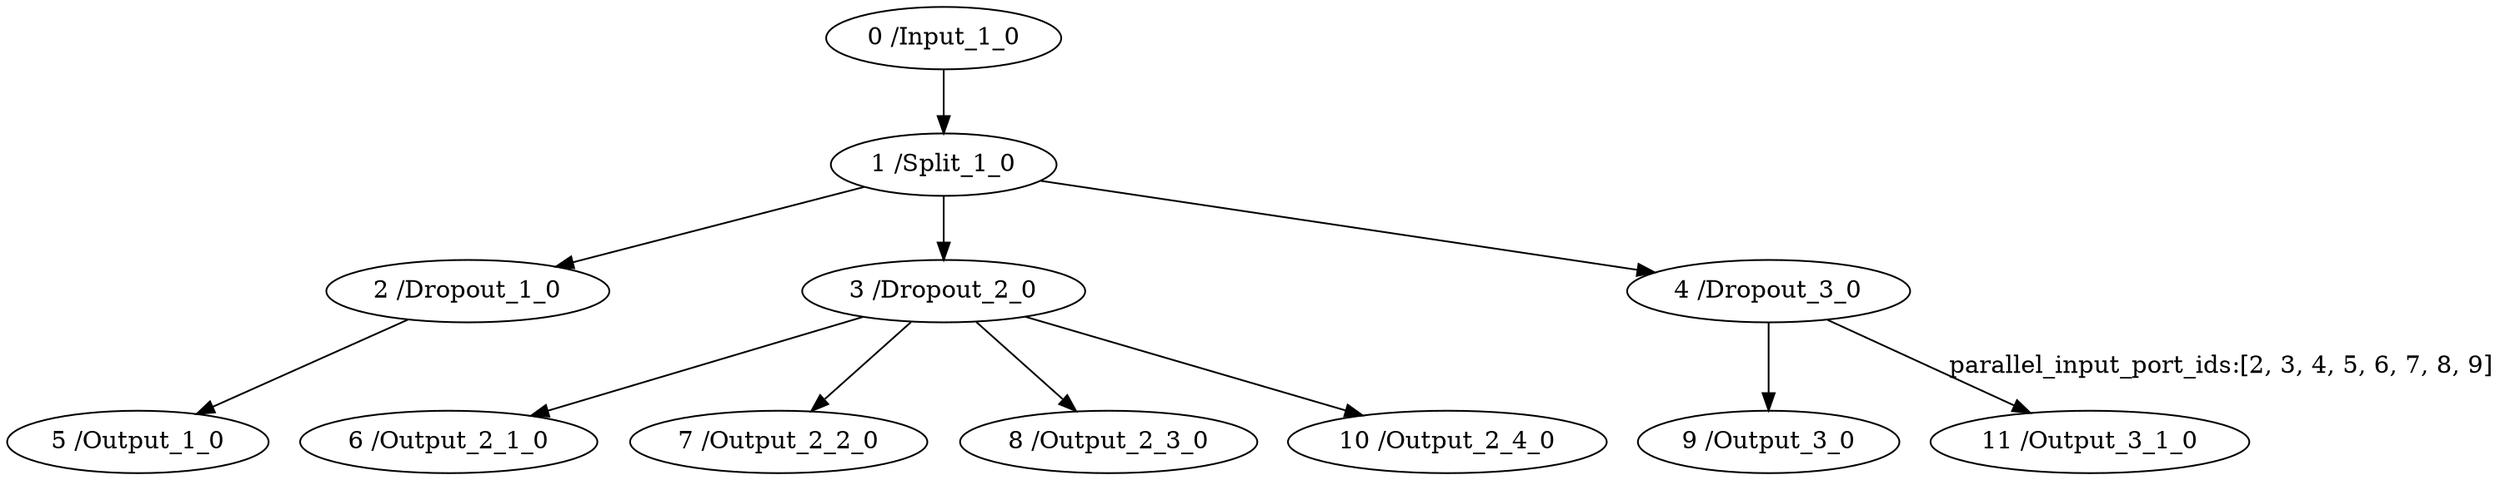 strict digraph  {
"0 /Input_1_0" [id=0, type=Input_1];
"1 /Split_1_0" [id=1, type=Split_1];
"2 /Dropout_1_0" [id=2, type=Dropout_1];
"3 /Dropout_2_0" [id=3, type=Dropout_2];
"4 /Dropout_3_0" [id=4, type=Dropout_3];
"5 /Output_1_0" [id=5, type=Output_1];
"6 /Output_2_1_0" [id=6, type=Output_2_1];
"7 /Output_2_2_0" [id=7, type=Output_2_2];
"8 /Output_2_3_0" [id=8, type=Output_2_3];
"9 /Output_3_0" [id=9, type=Output_3];
"10 /Output_2_4_0" [id=10, type=output];
"11 /Output_3_1_0" [id=11, type=output];
"0 /Input_1_0" -> "1 /Split_1_0";
"1 /Split_1_0" -> "2 /Dropout_1_0";
"1 /Split_1_0" -> "3 /Dropout_2_0";
"1 /Split_1_0" -> "4 /Dropout_3_0";
"2 /Dropout_1_0" -> "5 /Output_1_0";
"3 /Dropout_2_0" -> "6 /Output_2_1_0";
"3 /Dropout_2_0" -> "7 /Output_2_2_0";
"3 /Dropout_2_0" -> "8 /Output_2_3_0";
"3 /Dropout_2_0" -> "10 /Output_2_4_0";
"4 /Dropout_3_0" -> "9 /Output_3_0";
"4 /Dropout_3_0" -> "11 /Output_3_1_0"  [label="parallel_input_port_ids:[2, 3, 4, 5, 6, 7, 8, 9]"];
}
